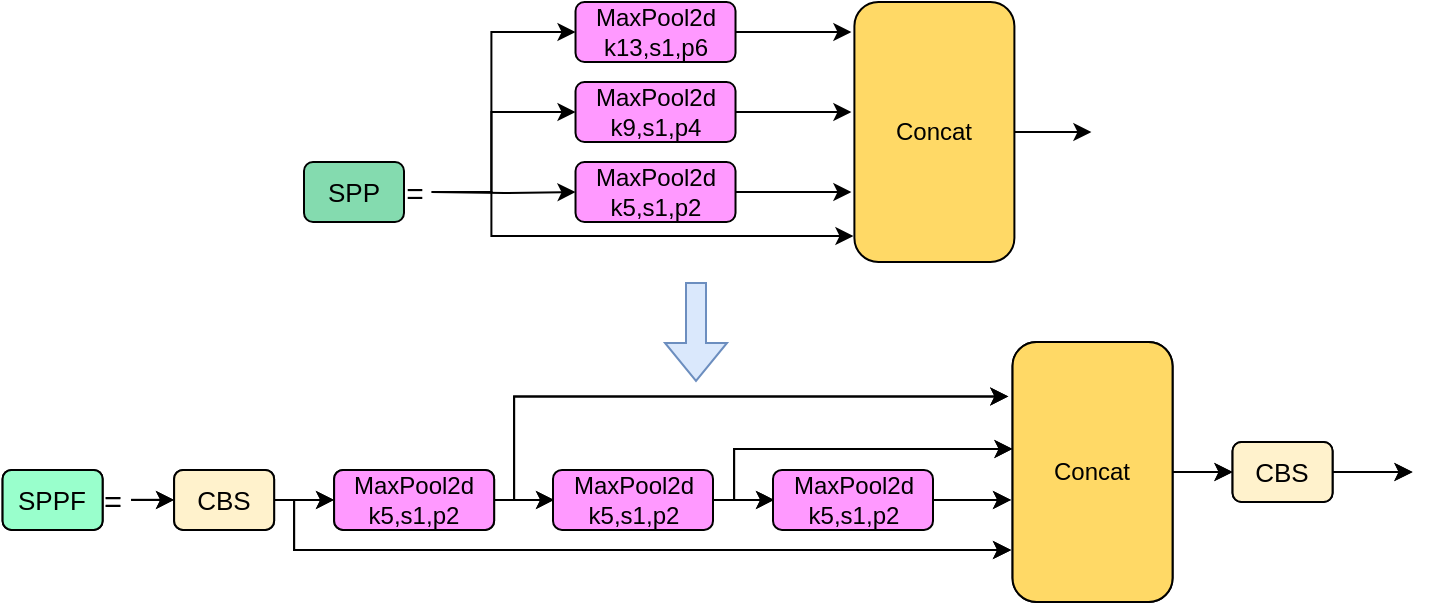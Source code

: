 <mxfile version="20.2.3" type="github">
  <diagram id="vn9cuPWjQ7ztG7C7riMR" name="第 1 页">
    <mxGraphModel dx="1422" dy="761" grid="1" gridSize="10" guides="1" tooltips="1" connect="1" arrows="1" fold="1" page="1" pageScale="1" pageWidth="827" pageHeight="1169" math="0" shadow="0">
      <root>
        <mxCell id="0" />
        <mxCell id="1" parent="0" />
        <mxCell id="p1a4hzpCkT2gKSGV3gbc-2" value="SPPF" style="rounded=1;whiteSpace=wrap;html=1;fillColor=#99FFCC;strokeColor=#000000;fontSize=13;" vertex="1" parent="1">
          <mxGeometry x="66.3" y="543.95" width="50" height="30" as="geometry" />
        </mxCell>
        <mxCell id="p1a4hzpCkT2gKSGV3gbc-3" style="edgeStyle=orthogonalEdgeStyle;rounded=0;orthogonalLoop=1;jettySize=auto;html=1;exitX=1;exitY=0.5;exitDx=0;exitDy=0;entryX=0;entryY=0.5;entryDx=0;entryDy=0;fontSize=15;fontColor=#66B2FF;" edge="1" parent="1" source="p1a4hzpCkT2gKSGV3gbc-4" target="p1a4hzpCkT2gKSGV3gbc-7">
          <mxGeometry relative="1" as="geometry" />
        </mxCell>
        <mxCell id="p1a4hzpCkT2gKSGV3gbc-4" value="&lt;font color=&quot;#000000&quot;&gt;=&lt;/font&gt;" style="text;html=1;strokeColor=none;fillColor=none;align=center;verticalAlign=middle;whiteSpace=wrap;rounded=0;shadow=0;dashed=1;fontSize=15;fontColor=#00994D;" vertex="1" parent="1">
          <mxGeometry x="112.06" y="543.95" width="18.5" height="30" as="geometry" />
        </mxCell>
        <mxCell id="p1a4hzpCkT2gKSGV3gbc-5" style="edgeStyle=orthogonalEdgeStyle;rounded=0;orthogonalLoop=1;jettySize=auto;html=1;exitX=1;exitY=0.5;exitDx=0;exitDy=0;entryX=0;entryY=0.5;entryDx=0;entryDy=0;fontSize=15;fontColor=#66B2FF;" edge="1" parent="1" source="p1a4hzpCkT2gKSGV3gbc-7" target="p1a4hzpCkT2gKSGV3gbc-10">
          <mxGeometry relative="1" as="geometry" />
        </mxCell>
        <mxCell id="p1a4hzpCkT2gKSGV3gbc-6" style="edgeStyle=orthogonalEdgeStyle;rounded=0;orthogonalLoop=1;jettySize=auto;html=1;exitX=1;exitY=0.5;exitDx=0;exitDy=0;entryX=0;entryY=0.667;entryDx=0;entryDy=0;entryPerimeter=0;fontSize=15;fontColor=#66B2FF;" edge="1" parent="1" source="p1a4hzpCkT2gKSGV3gbc-7">
          <mxGeometry relative="1" as="geometry">
            <mxPoint x="570.56" y="584" as="targetPoint" />
            <Array as="points">
              <mxPoint x="212.06" y="559" />
              <mxPoint x="212.06" y="584" />
            </Array>
          </mxGeometry>
        </mxCell>
        <mxCell id="p1a4hzpCkT2gKSGV3gbc-7" value="CBS" style="rounded=1;whiteSpace=wrap;html=1;fillColor=#fff2cc;strokeColor=#000000;fontSize=13;" vertex="1" parent="1">
          <mxGeometry x="152.06" y="543.95" width="50" height="30" as="geometry" />
        </mxCell>
        <mxCell id="p1a4hzpCkT2gKSGV3gbc-8" style="edgeStyle=orthogonalEdgeStyle;rounded=0;orthogonalLoop=1;jettySize=auto;html=1;exitX=1;exitY=0.5;exitDx=0;exitDy=0;entryX=0;entryY=0.5;entryDx=0;entryDy=0;fontSize=15;fontColor=#66B2FF;" edge="1" parent="1" source="p1a4hzpCkT2gKSGV3gbc-10">
          <mxGeometry relative="1" as="geometry">
            <mxPoint x="342.06" y="558.95" as="targetPoint" />
          </mxGeometry>
        </mxCell>
        <mxCell id="p1a4hzpCkT2gKSGV3gbc-9" style="edgeStyle=orthogonalEdgeStyle;rounded=0;orthogonalLoop=1;jettySize=auto;html=1;exitX=1;exitY=0.5;exitDx=0;exitDy=0;entryX=-0.017;entryY=0.155;entryDx=0;entryDy=0;entryPerimeter=0;fontSize=15;fontColor=#66B2FF;" edge="1" parent="1" source="p1a4hzpCkT2gKSGV3gbc-10">
          <mxGeometry relative="1" as="geometry">
            <mxPoint x="569.2" y="507.2" as="targetPoint" />
            <Array as="points">
              <mxPoint x="322.06" y="559" />
              <mxPoint x="322.06" y="507" />
            </Array>
          </mxGeometry>
        </mxCell>
        <mxCell id="p1a4hzpCkT2gKSGV3gbc-10" value="MaxPool" style="rounded=1;whiteSpace=wrap;html=1;fillColor=#FF99FF;strokeColor=#000000;" vertex="1" parent="1">
          <mxGeometry x="232.06" y="543.95" width="80" height="30" as="geometry" />
        </mxCell>
        <mxCell id="p1a4hzpCkT2gKSGV3gbc-11" style="edgeStyle=orthogonalEdgeStyle;rounded=0;orthogonalLoop=1;jettySize=auto;html=1;exitX=1;exitY=0.5;exitDx=0;exitDy=0;fontSize=15;fontColor=#66B2FF;entryX=0;entryY=0.5;entryDx=0;entryDy=0;" edge="1" parent="1">
          <mxGeometry relative="1" as="geometry">
            <mxPoint x="422.06" y="558.95" as="sourcePoint" />
            <mxPoint x="452.06" y="558.95" as="targetPoint" />
          </mxGeometry>
        </mxCell>
        <mxCell id="p1a4hzpCkT2gKSGV3gbc-12" style="edgeStyle=orthogonalEdgeStyle;rounded=0;orthogonalLoop=1;jettySize=auto;html=1;exitX=1;exitY=0.5;exitDx=0;exitDy=0;entryX=0.009;entryY=0.33;entryDx=0;entryDy=0;fontSize=15;fontColor=#66B2FF;entryPerimeter=0;" edge="1" parent="1">
          <mxGeometry relative="1" as="geometry">
            <mxPoint x="571.28" y="533.45" as="targetPoint" />
            <Array as="points">
              <mxPoint x="432.06" y="559" />
              <mxPoint x="432.06" y="534" />
            </Array>
            <mxPoint x="422.06" y="558.95" as="sourcePoint" />
          </mxGeometry>
        </mxCell>
        <mxCell id="p1a4hzpCkT2gKSGV3gbc-14" style="edgeStyle=orthogonalEdgeStyle;rounded=0;orthogonalLoop=1;jettySize=auto;html=1;exitX=1;exitY=0.5;exitDx=0;exitDy=0;entryX=0;entryY=0.5;entryDx=0;entryDy=0;fontSize=15;fontColor=#66B2FF;" edge="1" parent="1">
          <mxGeometry relative="1" as="geometry">
            <mxPoint x="570.56" y="558.95" as="targetPoint" />
            <mxPoint x="532.06" y="558.95" as="sourcePoint" />
          </mxGeometry>
        </mxCell>
        <mxCell id="p1a4hzpCkT2gKSGV3gbc-16" style="edgeStyle=orthogonalEdgeStyle;rounded=0;orthogonalLoop=1;jettySize=auto;html=1;exitX=1;exitY=0.5;exitDx=0;exitDy=0;entryX=0;entryY=0.5;entryDx=0;entryDy=0;fontSize=15;fontColor=#66B2FF;" edge="1" parent="1" source="p1a4hzpCkT2gKSGV3gbc-17" target="p1a4hzpCkT2gKSGV3gbc-19">
          <mxGeometry relative="1" as="geometry" />
        </mxCell>
        <mxCell id="p1a4hzpCkT2gKSGV3gbc-17" value="Concat" style="rounded=1;whiteSpace=wrap;html=1;fillColor=#FFD966;strokeColor=#000000;" vertex="1" parent="1">
          <mxGeometry x="571.28" y="480" width="80" height="130" as="geometry" />
        </mxCell>
        <mxCell id="p1a4hzpCkT2gKSGV3gbc-18" value="" style="edgeStyle=orthogonalEdgeStyle;rounded=0;orthogonalLoop=1;jettySize=auto;html=1;fontSize=15;fontColor=#66B2FF;" edge="1" parent="1" source="p1a4hzpCkT2gKSGV3gbc-19">
          <mxGeometry relative="1" as="geometry">
            <mxPoint x="771.28" y="545" as="targetPoint" />
          </mxGeometry>
        </mxCell>
        <mxCell id="p1a4hzpCkT2gKSGV3gbc-19" value="CBS" style="rounded=1;whiteSpace=wrap;html=1;fillColor=#fff2cc;strokeColor=#000000;fontSize=13;" vertex="1" parent="1">
          <mxGeometry x="681.28" y="530" width="50" height="30" as="geometry" />
        </mxCell>
        <mxCell id="p1a4hzpCkT2gKSGV3gbc-21" value="SPPF" style="rounded=1;whiteSpace=wrap;html=1;fillColor=#99FFCC;strokeColor=#000000;fontSize=13;" vertex="1" parent="1">
          <mxGeometry x="66.3" y="543.95" width="50" height="30" as="geometry" />
        </mxCell>
        <mxCell id="p1a4hzpCkT2gKSGV3gbc-22" style="edgeStyle=orthogonalEdgeStyle;rounded=0;orthogonalLoop=1;jettySize=auto;html=1;exitX=1;exitY=0.5;exitDx=0;exitDy=0;entryX=0;entryY=0.5;entryDx=0;entryDy=0;fontSize=15;fontColor=#66B2FF;" edge="1" parent="1" source="p1a4hzpCkT2gKSGV3gbc-23" target="p1a4hzpCkT2gKSGV3gbc-26">
          <mxGeometry relative="1" as="geometry" />
        </mxCell>
        <mxCell id="p1a4hzpCkT2gKSGV3gbc-23" value="&lt;font color=&quot;#000000&quot;&gt;=&lt;/font&gt;" style="text;html=1;strokeColor=none;fillColor=none;align=center;verticalAlign=middle;whiteSpace=wrap;rounded=0;shadow=0;dashed=1;fontSize=15;fontColor=#00994D;" vertex="1" parent="1">
          <mxGeometry x="112.06" y="543.95" width="18.5" height="30" as="geometry" />
        </mxCell>
        <mxCell id="p1a4hzpCkT2gKSGV3gbc-24" style="edgeStyle=orthogonalEdgeStyle;rounded=0;orthogonalLoop=1;jettySize=auto;html=1;exitX=1;exitY=0.5;exitDx=0;exitDy=0;entryX=0;entryY=0.5;entryDx=0;entryDy=0;fontSize=15;fontColor=#66B2FF;" edge="1" parent="1" source="p1a4hzpCkT2gKSGV3gbc-26" target="p1a4hzpCkT2gKSGV3gbc-29">
          <mxGeometry relative="1" as="geometry" />
        </mxCell>
        <mxCell id="p1a4hzpCkT2gKSGV3gbc-25" style="edgeStyle=orthogonalEdgeStyle;rounded=0;orthogonalLoop=1;jettySize=auto;html=1;exitX=1;exitY=0.5;exitDx=0;exitDy=0;entryX=0;entryY=0.667;entryDx=0;entryDy=0;entryPerimeter=0;fontSize=15;fontColor=#66B2FF;" edge="1" parent="1" source="p1a4hzpCkT2gKSGV3gbc-26">
          <mxGeometry relative="1" as="geometry">
            <mxPoint x="570.56" y="584" as="targetPoint" />
            <Array as="points">
              <mxPoint x="212.06" y="559" />
              <mxPoint x="212.06" y="584" />
            </Array>
          </mxGeometry>
        </mxCell>
        <mxCell id="p1a4hzpCkT2gKSGV3gbc-26" value="CBS" style="rounded=1;whiteSpace=wrap;html=1;fillColor=#fff2cc;strokeColor=#000000;fontSize=13;" vertex="1" parent="1">
          <mxGeometry x="152.06" y="543.95" width="50" height="30" as="geometry" />
        </mxCell>
        <mxCell id="p1a4hzpCkT2gKSGV3gbc-27" style="edgeStyle=orthogonalEdgeStyle;rounded=0;orthogonalLoop=1;jettySize=auto;html=1;exitX=1;exitY=0.5;exitDx=0;exitDy=0;entryX=0;entryY=0.5;entryDx=0;entryDy=0;fontSize=15;fontColor=#66B2FF;" edge="1" parent="1" source="p1a4hzpCkT2gKSGV3gbc-29">
          <mxGeometry relative="1" as="geometry">
            <mxPoint x="342.06" y="558.95" as="targetPoint" />
          </mxGeometry>
        </mxCell>
        <mxCell id="p1a4hzpCkT2gKSGV3gbc-28" style="edgeStyle=orthogonalEdgeStyle;rounded=0;orthogonalLoop=1;jettySize=auto;html=1;exitX=1;exitY=0.5;exitDx=0;exitDy=0;entryX=-0.017;entryY=0.155;entryDx=0;entryDy=0;entryPerimeter=0;fontSize=15;fontColor=#66B2FF;" edge="1" parent="1" source="p1a4hzpCkT2gKSGV3gbc-29">
          <mxGeometry relative="1" as="geometry">
            <mxPoint x="569.2" y="507.2" as="targetPoint" />
            <Array as="points">
              <mxPoint x="322.06" y="559" />
              <mxPoint x="322.06" y="507" />
            </Array>
          </mxGeometry>
        </mxCell>
        <mxCell id="p1a4hzpCkT2gKSGV3gbc-29" value="MaxPool2d&lt;br&gt;k5,s1,p2" style="rounded=1;whiteSpace=wrap;html=1;fillColor=#FF99FF;strokeColor=#000000;" vertex="1" parent="1">
          <mxGeometry x="232.06" y="543.95" width="80" height="30" as="geometry" />
        </mxCell>
        <mxCell id="p1a4hzpCkT2gKSGV3gbc-30" style="edgeStyle=orthogonalEdgeStyle;rounded=0;orthogonalLoop=1;jettySize=auto;html=1;exitX=1;exitY=0.5;exitDx=0;exitDy=0;fontSize=15;fontColor=#66B2FF;entryX=0;entryY=0.5;entryDx=0;entryDy=0;" edge="1" parent="1">
          <mxGeometry relative="1" as="geometry">
            <mxPoint x="422.06" y="558.95" as="sourcePoint" />
            <mxPoint x="452.06" y="558.95" as="targetPoint" />
          </mxGeometry>
        </mxCell>
        <mxCell id="p1a4hzpCkT2gKSGV3gbc-31" style="edgeStyle=orthogonalEdgeStyle;rounded=0;orthogonalLoop=1;jettySize=auto;html=1;exitX=1;exitY=0.5;exitDx=0;exitDy=0;entryX=0.009;entryY=0.33;entryDx=0;entryDy=0;fontSize=15;fontColor=#66B2FF;entryPerimeter=0;" edge="1" parent="1">
          <mxGeometry relative="1" as="geometry">
            <mxPoint x="571.28" y="533.45" as="targetPoint" />
            <Array as="points">
              <mxPoint x="432.06" y="559" />
              <mxPoint x="432.06" y="534" />
            </Array>
            <mxPoint x="422.06" y="558.95" as="sourcePoint" />
          </mxGeometry>
        </mxCell>
        <mxCell id="p1a4hzpCkT2gKSGV3gbc-33" style="edgeStyle=orthogonalEdgeStyle;rounded=0;orthogonalLoop=1;jettySize=auto;html=1;exitX=1;exitY=0.5;exitDx=0;exitDy=0;entryX=0;entryY=0.5;entryDx=0;entryDy=0;fontSize=15;fontColor=#66B2FF;" edge="1" parent="1">
          <mxGeometry relative="1" as="geometry">
            <mxPoint x="570.56" y="558.95" as="targetPoint" />
            <mxPoint x="532.06" y="558.95" as="sourcePoint" />
          </mxGeometry>
        </mxCell>
        <mxCell id="p1a4hzpCkT2gKSGV3gbc-35" style="edgeStyle=orthogonalEdgeStyle;rounded=0;orthogonalLoop=1;jettySize=auto;html=1;exitX=1;exitY=0.5;exitDx=0;exitDy=0;entryX=0;entryY=0.5;entryDx=0;entryDy=0;fontSize=15;fontColor=#66B2FF;" edge="1" parent="1" source="p1a4hzpCkT2gKSGV3gbc-36" target="p1a4hzpCkT2gKSGV3gbc-38">
          <mxGeometry relative="1" as="geometry" />
        </mxCell>
        <mxCell id="p1a4hzpCkT2gKSGV3gbc-36" value="Concat" style="rounded=1;whiteSpace=wrap;html=1;fillColor=#FFD966;strokeColor=#000000;" vertex="1" parent="1">
          <mxGeometry x="571.28" y="480" width="80" height="130" as="geometry" />
        </mxCell>
        <mxCell id="p1a4hzpCkT2gKSGV3gbc-37" value="" style="edgeStyle=orthogonalEdgeStyle;rounded=0;orthogonalLoop=1;jettySize=auto;html=1;fontSize=15;fontColor=#66B2FF;" edge="1" parent="1" source="p1a4hzpCkT2gKSGV3gbc-38">
          <mxGeometry relative="1" as="geometry">
            <mxPoint x="771.28" y="545" as="targetPoint" />
          </mxGeometry>
        </mxCell>
        <mxCell id="p1a4hzpCkT2gKSGV3gbc-38" value="CBS" style="rounded=1;whiteSpace=wrap;html=1;fillColor=#fff2cc;strokeColor=#000000;fontSize=13;" vertex="1" parent="1">
          <mxGeometry x="681.28" y="530" width="50" height="30" as="geometry" />
        </mxCell>
        <mxCell id="p1a4hzpCkT2gKSGV3gbc-39" value="SPP" style="rounded=1;whiteSpace=wrap;html=1;fillColor=#84DBAF;strokeColor=#000000;fontSize=13;" vertex="1" parent="1">
          <mxGeometry x="217.0" y="390.0" width="50" height="30" as="geometry" />
        </mxCell>
        <mxCell id="p1a4hzpCkT2gKSGV3gbc-40" style="edgeStyle=orthogonalEdgeStyle;rounded=0;orthogonalLoop=1;jettySize=auto;html=1;exitX=1;exitY=0.5;exitDx=0;exitDy=0;entryX=0;entryY=0.5;entryDx=0;entryDy=0;fontSize=15;fontColor=#66B2FF;" edge="1" parent="1" target="p1a4hzpCkT2gKSGV3gbc-43">
          <mxGeometry relative="1" as="geometry">
            <mxPoint x="280.7" y="405.0" as="sourcePoint" />
            <mxPoint x="302.2" y="405" as="targetPoint" />
          </mxGeometry>
        </mxCell>
        <mxCell id="p1a4hzpCkT2gKSGV3gbc-54" style="edgeStyle=orthogonalEdgeStyle;rounded=0;orthogonalLoop=1;jettySize=auto;html=1;exitX=1;exitY=0.5;exitDx=0;exitDy=0;" edge="1" parent="1" source="p1a4hzpCkT2gKSGV3gbc-42">
          <mxGeometry relative="1" as="geometry">
            <mxPoint x="490.7" y="365" as="targetPoint" />
          </mxGeometry>
        </mxCell>
        <mxCell id="p1a4hzpCkT2gKSGV3gbc-42" value="MaxPool2d&lt;br&gt;k9,s1,p4" style="rounded=1;whiteSpace=wrap;html=1;fillColor=#FF99FF;strokeColor=#000000;" vertex="1" parent="1">
          <mxGeometry x="352.76" y="350.0" width="80" height="30" as="geometry" />
        </mxCell>
        <mxCell id="p1a4hzpCkT2gKSGV3gbc-52" style="edgeStyle=orthogonalEdgeStyle;rounded=0;orthogonalLoop=1;jettySize=auto;html=1;exitX=1;exitY=0.5;exitDx=0;exitDy=0;" edge="1" parent="1" source="p1a4hzpCkT2gKSGV3gbc-43">
          <mxGeometry relative="1" as="geometry">
            <mxPoint x="490.7" y="405" as="targetPoint" />
          </mxGeometry>
        </mxCell>
        <mxCell id="p1a4hzpCkT2gKSGV3gbc-43" value="MaxPool2d&lt;br&gt;k5,s1,p2" style="rounded=1;whiteSpace=wrap;html=1;fillColor=#FF99FF;strokeColor=#000000;" vertex="1" parent="1">
          <mxGeometry x="352.76" y="390.0" width="80" height="30" as="geometry" />
        </mxCell>
        <mxCell id="p1a4hzpCkT2gKSGV3gbc-55" style="edgeStyle=orthogonalEdgeStyle;rounded=0;orthogonalLoop=1;jettySize=auto;html=1;exitX=1;exitY=0.5;exitDx=0;exitDy=0;" edge="1" parent="1" source="p1a4hzpCkT2gKSGV3gbc-44">
          <mxGeometry relative="1" as="geometry">
            <mxPoint x="490.7" y="325" as="targetPoint" />
          </mxGeometry>
        </mxCell>
        <mxCell id="p1a4hzpCkT2gKSGV3gbc-44" value="MaxPool2d&lt;br&gt;k13,s1,p6" style="rounded=1;whiteSpace=wrap;html=1;fillColor=#FF99FF;strokeColor=#000000;" vertex="1" parent="1">
          <mxGeometry x="352.76" y="310.0" width="80" height="30" as="geometry" />
        </mxCell>
        <mxCell id="p1a4hzpCkT2gKSGV3gbc-51" style="edgeStyle=orthogonalEdgeStyle;rounded=0;orthogonalLoop=1;jettySize=auto;html=1;exitX=1;exitY=0.5;exitDx=0;exitDy=0;entryX=-0.006;entryY=0.9;entryDx=0;entryDy=0;entryPerimeter=0;" edge="1" parent="1" source="p1a4hzpCkT2gKSGV3gbc-45" target="p1a4hzpCkT2gKSGV3gbc-50">
          <mxGeometry relative="1" as="geometry">
            <Array as="points">
              <mxPoint x="310.7" y="405" />
              <mxPoint x="310.7" y="427" />
            </Array>
          </mxGeometry>
        </mxCell>
        <mxCell id="p1a4hzpCkT2gKSGV3gbc-45" value="&lt;font color=&quot;#000000&quot;&gt;=&lt;/font&gt;" style="text;html=1;strokeColor=none;fillColor=none;align=center;verticalAlign=middle;whiteSpace=wrap;rounded=0;shadow=0;dashed=1;fontSize=15;fontColor=#00994D;" vertex="1" parent="1">
          <mxGeometry x="262.76" y="390.0" width="18.5" height="30" as="geometry" />
        </mxCell>
        <mxCell id="p1a4hzpCkT2gKSGV3gbc-46" value="MaxPool2d&lt;br&gt;k5,s1,p2" style="rounded=1;whiteSpace=wrap;html=1;fillColor=#FF99FF;strokeColor=#000000;" vertex="1" parent="1">
          <mxGeometry x="451.5" y="543.95" width="80" height="30" as="geometry" />
        </mxCell>
        <mxCell id="p1a4hzpCkT2gKSGV3gbc-47" value="MaxPool2d&lt;br&gt;k5,s1,p2" style="rounded=1;whiteSpace=wrap;html=1;fillColor=#FF99FF;strokeColor=#000000;" vertex="1" parent="1">
          <mxGeometry x="341.5" y="543.95" width="80" height="30" as="geometry" />
        </mxCell>
        <mxCell id="p1a4hzpCkT2gKSGV3gbc-48" value="" style="endArrow=classic;html=1;rounded=0;entryX=0;entryY=0.5;entryDx=0;entryDy=0;exitX=1;exitY=0.5;exitDx=0;exitDy=0;" edge="1" parent="1" source="p1a4hzpCkT2gKSGV3gbc-45" target="p1a4hzpCkT2gKSGV3gbc-42">
          <mxGeometry width="50" height="50" relative="1" as="geometry">
            <mxPoint x="310.7" y="410" as="sourcePoint" />
            <mxPoint x="331.26" y="350" as="targetPoint" />
            <Array as="points">
              <mxPoint x="310.7" y="405" />
              <mxPoint x="310.7" y="365" />
            </Array>
          </mxGeometry>
        </mxCell>
        <mxCell id="p1a4hzpCkT2gKSGV3gbc-49" value="" style="endArrow=classic;html=1;rounded=0;entryX=0;entryY=0.5;entryDx=0;entryDy=0;exitX=1;exitY=0.5;exitDx=0;exitDy=0;" edge="1" parent="1" source="p1a4hzpCkT2gKSGV3gbc-45" target="p1a4hzpCkT2gKSGV3gbc-44">
          <mxGeometry width="50" height="50" relative="1" as="geometry">
            <mxPoint x="291.26" y="415" as="sourcePoint" />
            <mxPoint x="362.76" y="375" as="targetPoint" />
            <Array as="points">
              <mxPoint x="310.7" y="405" />
              <mxPoint x="310.7" y="325" />
            </Array>
          </mxGeometry>
        </mxCell>
        <mxCell id="p1a4hzpCkT2gKSGV3gbc-57" style="edgeStyle=orthogonalEdgeStyle;rounded=0;orthogonalLoop=1;jettySize=auto;html=1;exitX=1;exitY=0.5;exitDx=0;exitDy=0;" edge="1" parent="1" source="p1a4hzpCkT2gKSGV3gbc-50">
          <mxGeometry relative="1" as="geometry">
            <mxPoint x="610.7" y="375" as="targetPoint" />
          </mxGeometry>
        </mxCell>
        <mxCell id="p1a4hzpCkT2gKSGV3gbc-50" value="Concat" style="rounded=1;whiteSpace=wrap;html=1;fillColor=#FFD966;strokeColor=#000000;" vertex="1" parent="1">
          <mxGeometry x="492.2" y="310" width="80" height="130" as="geometry" />
        </mxCell>
        <mxCell id="p1a4hzpCkT2gKSGV3gbc-58" value="" style="shape=flexArrow;endArrow=classic;html=1;rounded=0;fillColor=#dae8fc;strokeColor=#6c8ebf;" edge="1" parent="1">
          <mxGeometry width="50" height="50" relative="1" as="geometry">
            <mxPoint x="413" y="450" as="sourcePoint" />
            <mxPoint x="413" y="500" as="targetPoint" />
          </mxGeometry>
        </mxCell>
      </root>
    </mxGraphModel>
  </diagram>
</mxfile>
